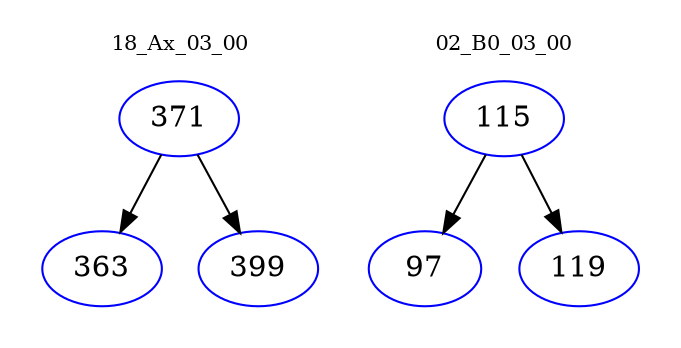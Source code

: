 digraph{
subgraph cluster_0 {
color = white
label = "18_Ax_03_00";
fontsize=10;
T0_371 [label="371", color="blue"]
T0_371 -> T0_363 [color="black"]
T0_363 [label="363", color="blue"]
T0_371 -> T0_399 [color="black"]
T0_399 [label="399", color="blue"]
}
subgraph cluster_1 {
color = white
label = "02_B0_03_00";
fontsize=10;
T1_115 [label="115", color="blue"]
T1_115 -> T1_97 [color="black"]
T1_97 [label="97", color="blue"]
T1_115 -> T1_119 [color="black"]
T1_119 [label="119", color="blue"]
}
}

